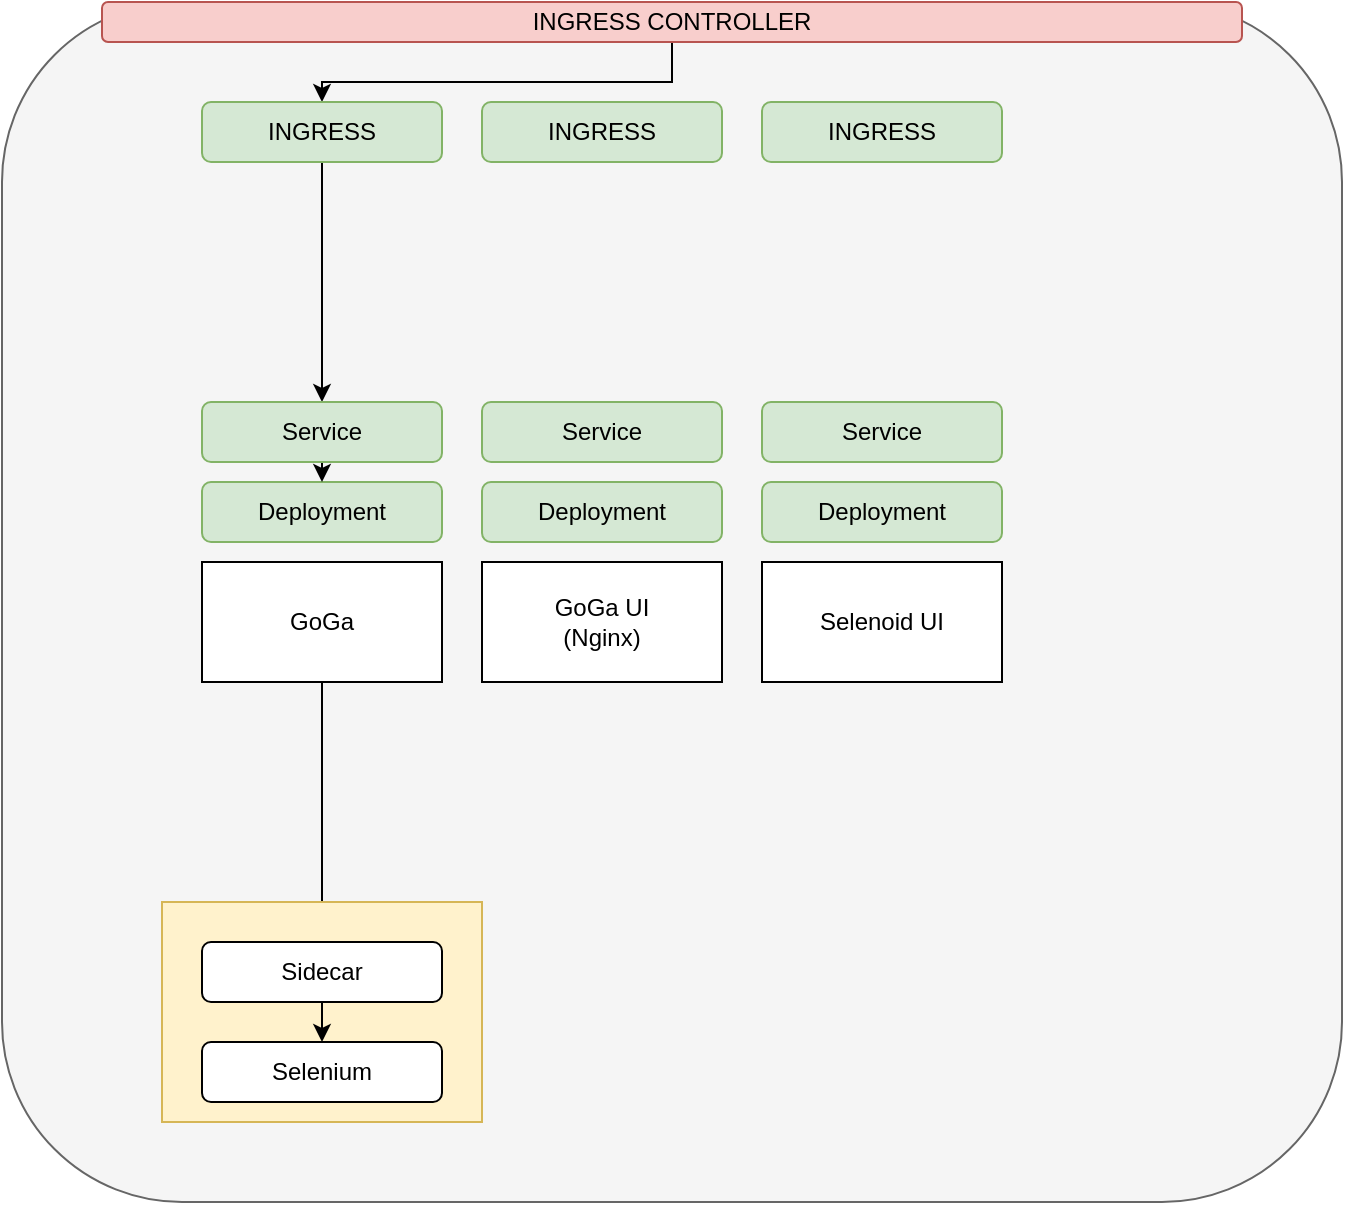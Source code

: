 <mxfile version="20.2.3" type="device"><diagram id="-8TSnNkVR4cXrIZOUOKd" name="Page-1"><mxGraphModel dx="1106" dy="876" grid="1" gridSize="10" guides="1" tooltips="1" connect="1" arrows="1" fold="1" page="1" pageScale="1" pageWidth="850" pageHeight="1100" math="0" shadow="0"><root><mxCell id="0"/><mxCell id="1" parent="0"/><mxCell id="9q16ZAdqxcYNEXFSKLqw-4" value="" style="rounded=1;whiteSpace=wrap;html=1;fillColor=#f5f5f5;fontColor=#333333;strokeColor=#666666;" vertex="1" parent="1"><mxGeometry x="140" y="40" width="670" height="600" as="geometry"/></mxCell><mxCell id="2" value="GoGa" style="rounded=0;whiteSpace=wrap;html=1;" parent="1" vertex="1"><mxGeometry x="240" y="320" width="120" height="60" as="geometry"/></mxCell><mxCell id="9q16ZAdqxcYNEXFSKLqw-2" value="GoGa UI&lt;br&gt;(Nginx)" style="rounded=0;whiteSpace=wrap;html=1;" vertex="1" parent="1"><mxGeometry x="380" y="320" width="120" height="60" as="geometry"/></mxCell><mxCell id="9q16ZAdqxcYNEXFSKLqw-3" value="Selenoid UI" style="rounded=0;whiteSpace=wrap;html=1;" vertex="1" parent="1"><mxGeometry x="520" y="320" width="120" height="60" as="geometry"/></mxCell><mxCell id="9q16ZAdqxcYNEXFSKLqw-7" style="edgeStyle=orthogonalEdgeStyle;rounded=0;orthogonalLoop=1;jettySize=auto;html=1;exitX=0.5;exitY=1;exitDx=0;exitDy=0;entryX=0.5;entryY=0;entryDx=0;entryDy=0;" edge="1" parent="1" source="9q16ZAdqxcYNEXFSKLqw-5" target="9q16ZAdqxcYNEXFSKLqw-6"><mxGeometry relative="1" as="geometry"/></mxCell><mxCell id="9q16ZAdqxcYNEXFSKLqw-5" value="INGRESS CONTROLLER" style="rounded=1;whiteSpace=wrap;html=1;fillColor=#f8cecc;strokeColor=#b85450;" vertex="1" parent="1"><mxGeometry x="190" y="40" width="570" height="20" as="geometry"/></mxCell><mxCell id="9q16ZAdqxcYNEXFSKLqw-14" style="edgeStyle=orthogonalEdgeStyle;rounded=0;orthogonalLoop=1;jettySize=auto;html=1;exitX=0.5;exitY=1;exitDx=0;exitDy=0;entryX=0.5;entryY=0;entryDx=0;entryDy=0;" edge="1" parent="1" source="9q16ZAdqxcYNEXFSKLqw-6" target="9q16ZAdqxcYNEXFSKLqw-13"><mxGeometry relative="1" as="geometry"/></mxCell><mxCell id="9q16ZAdqxcYNEXFSKLqw-6" value="INGRESS" style="rounded=1;whiteSpace=wrap;html=1;fillColor=#d5e8d4;strokeColor=#82b366;" vertex="1" parent="1"><mxGeometry x="240" y="90" width="120" height="30" as="geometry"/></mxCell><mxCell id="9q16ZAdqxcYNEXFSKLqw-8" value="INGRESS" style="rounded=1;whiteSpace=wrap;html=1;fillColor=#d5e8d4;strokeColor=#82b366;" vertex="1" parent="1"><mxGeometry x="380" y="90" width="120" height="30" as="geometry"/></mxCell><mxCell id="9q16ZAdqxcYNEXFSKLqw-9" value="INGRESS" style="rounded=1;whiteSpace=wrap;html=1;fillColor=#d5e8d4;strokeColor=#82b366;" vertex="1" parent="1"><mxGeometry x="520" y="90" width="120" height="30" as="geometry"/></mxCell><mxCell id="9q16ZAdqxcYNEXFSKLqw-10" value="Deployment" style="rounded=1;whiteSpace=wrap;html=1;fillColor=#d5e8d4;strokeColor=#82b366;" vertex="1" parent="1"><mxGeometry x="240" y="280" width="120" height="30" as="geometry"/></mxCell><mxCell id="9q16ZAdqxcYNEXFSKLqw-18" style="edgeStyle=orthogonalEdgeStyle;rounded=0;orthogonalLoop=1;jettySize=auto;html=1;exitX=0.5;exitY=1;exitDx=0;exitDy=0;entryX=0.5;entryY=0;entryDx=0;entryDy=0;" edge="1" parent="1" source="2" target="9q16ZAdqxcYNEXFSKLqw-24"><mxGeometry relative="1" as="geometry"><mxPoint x="250" y="420" as="sourcePoint"/></mxGeometry></mxCell><mxCell id="9q16ZAdqxcYNEXFSKLqw-16" style="edgeStyle=orthogonalEdgeStyle;rounded=0;orthogonalLoop=1;jettySize=auto;html=1;exitX=0.5;exitY=1;exitDx=0;exitDy=0;entryX=0.5;entryY=0;entryDx=0;entryDy=0;" edge="1" parent="1" source="9q16ZAdqxcYNEXFSKLqw-13" target="9q16ZAdqxcYNEXFSKLqw-10"><mxGeometry relative="1" as="geometry"/></mxCell><mxCell id="9q16ZAdqxcYNEXFSKLqw-13" value="Service" style="rounded=1;whiteSpace=wrap;html=1;fillColor=#d5e8d4;strokeColor=#82b366;" vertex="1" parent="1"><mxGeometry x="240" y="240" width="120" height="30" as="geometry"/></mxCell><mxCell id="9q16ZAdqxcYNEXFSKLqw-17" value="" style="rounded=0;whiteSpace=wrap;html=1;fillColor=#fff2cc;strokeColor=#d6b656;" vertex="1" parent="1"><mxGeometry x="220" y="490" width="160" height="110" as="geometry"/></mxCell><mxCell id="9q16ZAdqxcYNEXFSKLqw-19" value="Deployment" style="rounded=1;whiteSpace=wrap;html=1;fillColor=#d5e8d4;strokeColor=#82b366;" vertex="1" parent="1"><mxGeometry x="380" y="280" width="120" height="30" as="geometry"/></mxCell><mxCell id="9q16ZAdqxcYNEXFSKLqw-20" value="Service" style="rounded=1;whiteSpace=wrap;html=1;fillColor=#d5e8d4;strokeColor=#82b366;" vertex="1" parent="1"><mxGeometry x="380" y="240" width="120" height="30" as="geometry"/></mxCell><mxCell id="9q16ZAdqxcYNEXFSKLqw-21" value="Deployment" style="rounded=1;whiteSpace=wrap;html=1;fillColor=#d5e8d4;strokeColor=#82b366;" vertex="1" parent="1"><mxGeometry x="520" y="280" width="120" height="30" as="geometry"/></mxCell><mxCell id="9q16ZAdqxcYNEXFSKLqw-22" value="Service" style="rounded=1;whiteSpace=wrap;html=1;fillColor=#d5e8d4;strokeColor=#82b366;" vertex="1" parent="1"><mxGeometry x="520" y="240" width="120" height="30" as="geometry"/></mxCell><mxCell id="9q16ZAdqxcYNEXFSKLqw-23" value="Selenium" style="rounded=1;whiteSpace=wrap;html=1;" vertex="1" parent="1"><mxGeometry x="240" y="560" width="120" height="30" as="geometry"/></mxCell><mxCell id="9q16ZAdqxcYNEXFSKLqw-25" style="edgeStyle=orthogonalEdgeStyle;rounded=0;orthogonalLoop=1;jettySize=auto;html=1;exitX=0.5;exitY=1;exitDx=0;exitDy=0;entryX=0.5;entryY=0;entryDx=0;entryDy=0;" edge="1" parent="1" source="9q16ZAdqxcYNEXFSKLqw-24" target="9q16ZAdqxcYNEXFSKLqw-23"><mxGeometry relative="1" as="geometry"/></mxCell><mxCell id="9q16ZAdqxcYNEXFSKLqw-24" value="Sidecar" style="rounded=1;whiteSpace=wrap;html=1;" vertex="1" parent="1"><mxGeometry x="240" y="510" width="120" height="30" as="geometry"/></mxCell></root></mxGraphModel></diagram></mxfile>